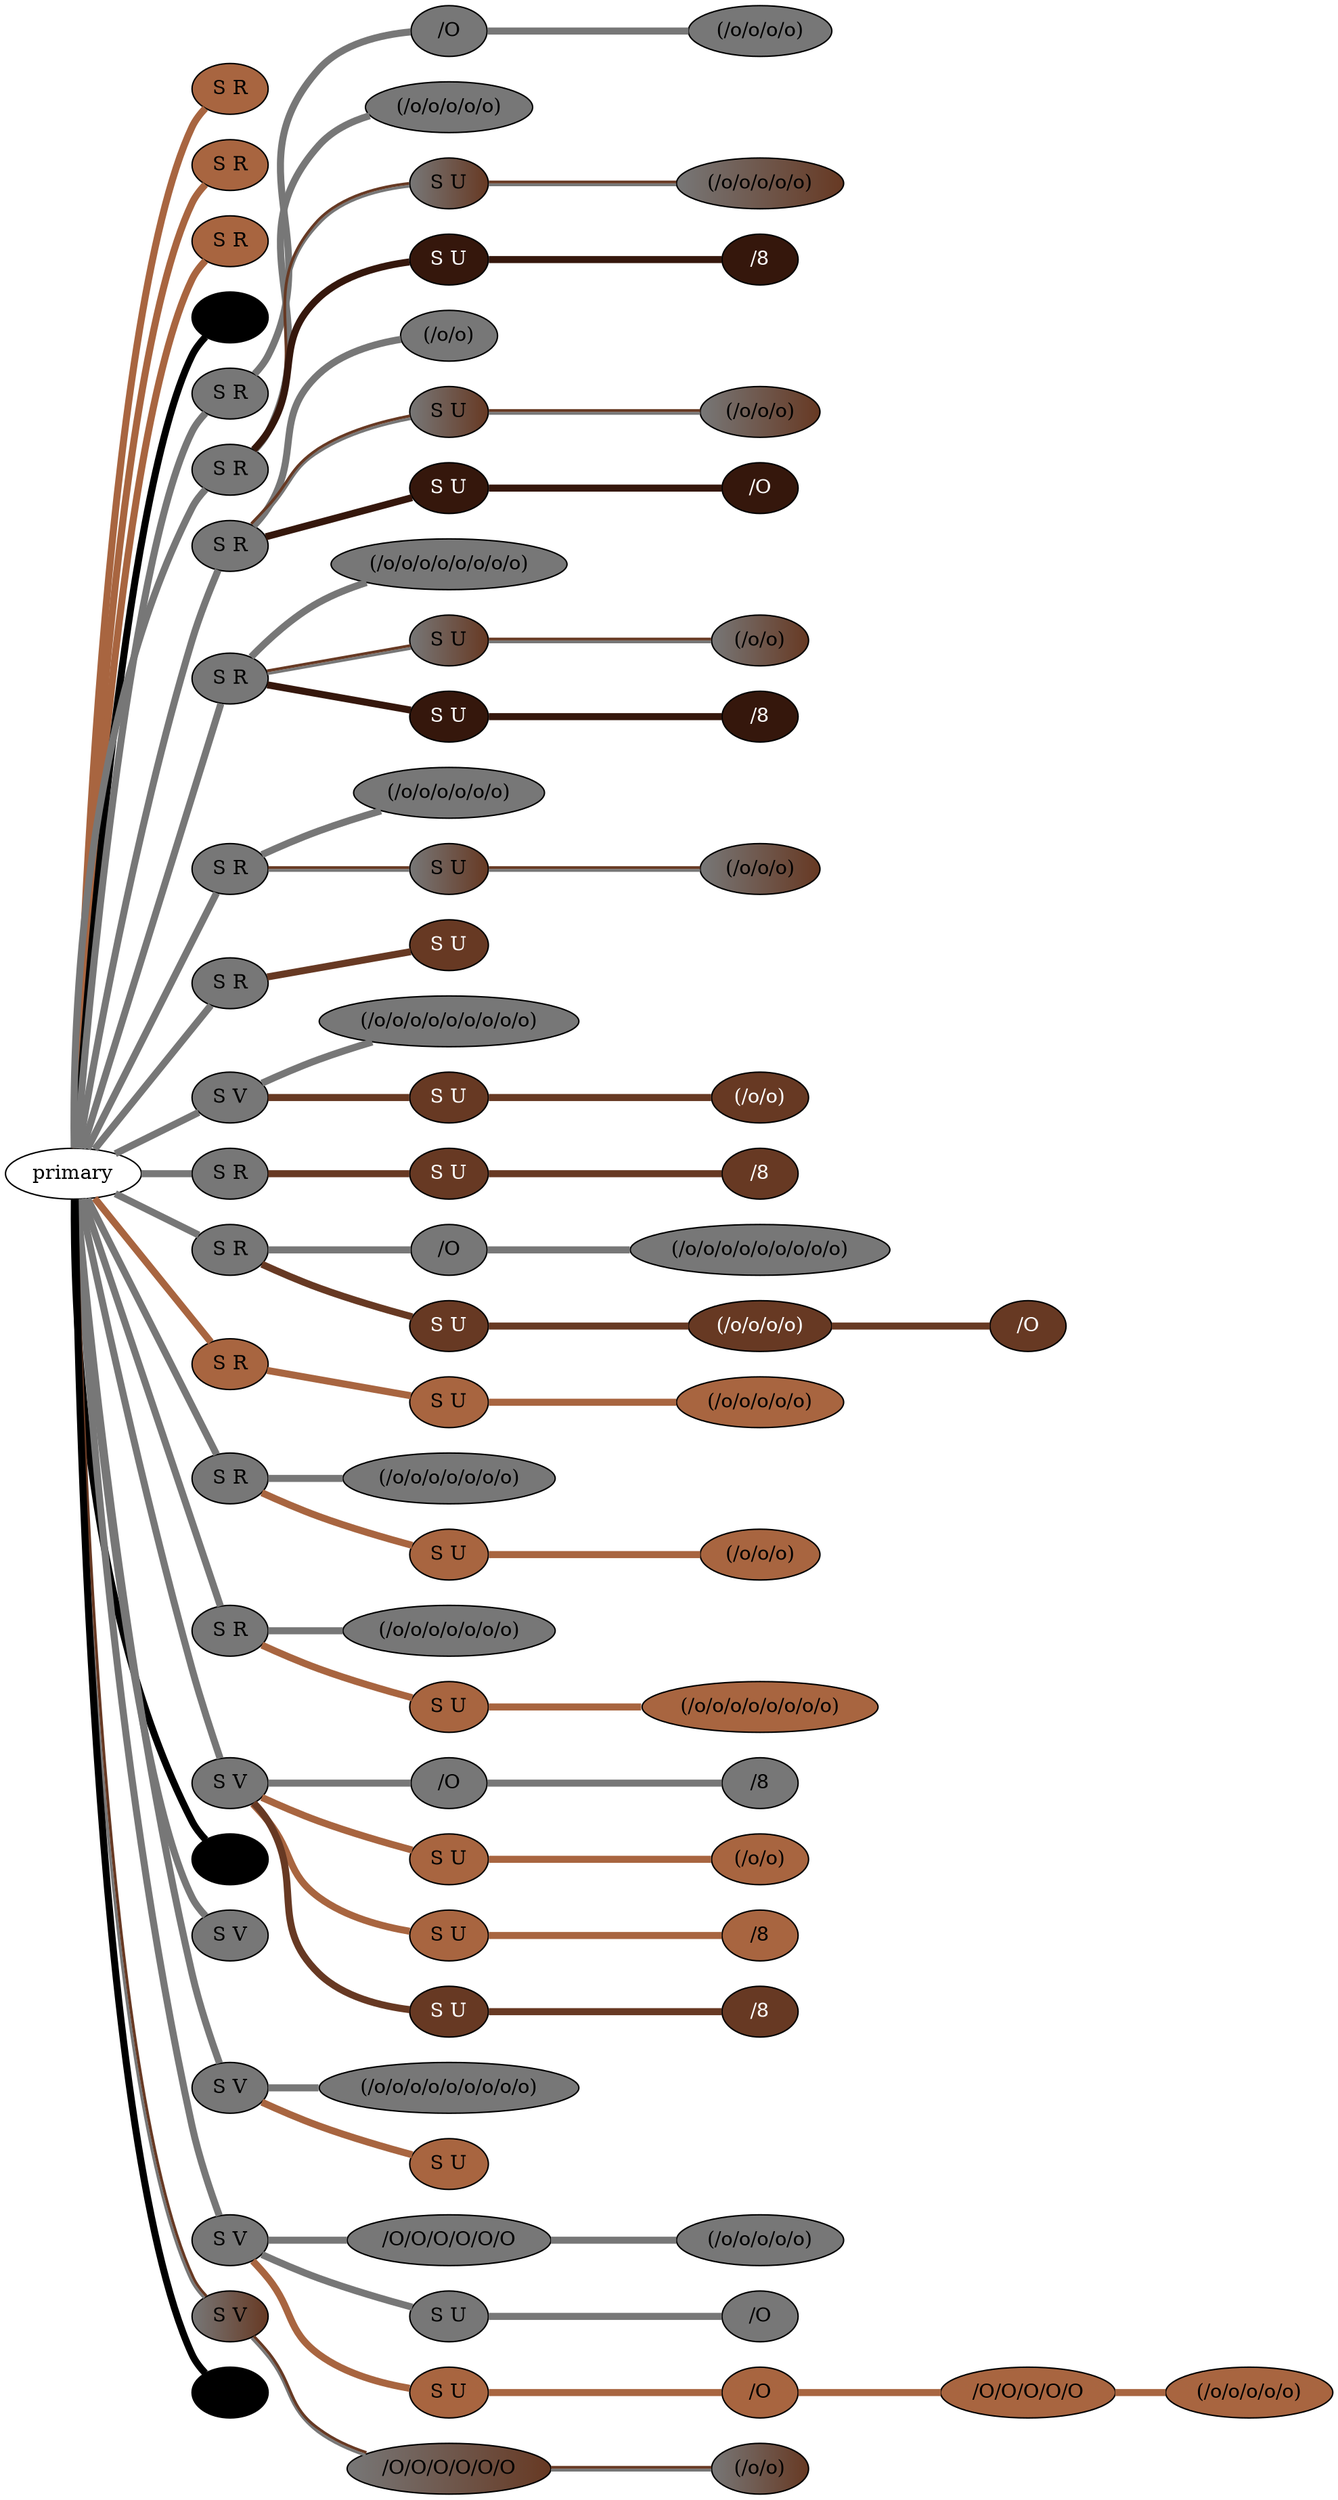 graph {
 graph [rankdir=LR]
"1" [qtype="pendant_node", pendant_colors="#A86540", pendant_ply="S", pendant_attach="R", pendant_length="0.5", label="S R", style=filled, fillcolor="#A86540", fontcolor="#000000"]
"primary" -- "1" [qtype="pendant_link",penwidth=5,color="#A86540"]
"2" [qtype="pendant_node", pendant_colors="#A86540", pendant_ply="S", pendant_attach="R", pendant_length="1.0", label="S R", style=filled, fillcolor="#A86540", fontcolor="#000000"]
"primary" -- "2" [qtype="pendant_link",penwidth=5,color="#A86540"]
"3" [qtype="pendant_node", pendant_colors="#A86540", pendant_ply="S", pendant_attach="R", pendant_length="3.5", label="S R", style=filled, fillcolor="#A86540", fontcolor="#000000"]
"primary" -- "3" [qtype="pendant_link",penwidth=5,color="#A86540"]
"K1" [qtype="pendant_node", pendant_colors="#000000", pendant_ply="", pendant_attach="", pendant_length="", label=" ", style=filled, fillcolor="#000000", fontcolor="#ffffff"]
"primary" -- "K1" [qtype="pendant_link",penwidth=5,color="#000000"]
"4" [qtype="pendant_node", pendant_colors="#777777", pendant_ply="S", pendant_attach="R", pendant_length="46.0", label="S R", style=filled, fillcolor="#777777", fontcolor="#000000"]
"primary" -- "4" [qtype="pendant_link",penwidth=5,color="#777777"]
"4:0" [qtype="knot_node", knot_value="1", knot_type="S", knot_position="7.5", knot_spin="S", label="/O", style=filled, fillcolor="#777777" , fontcolor="#000000"]
"4" -- "4:0" [qtype="knot_link",penwidth=5,color="#777777"]
"4:1" [qtype="knot_node", knot_value="4", knot_type="L", knot_position="14.0", knot_spin="S", label="(/o/o/o/o)", style=filled, fillcolor="#777777" , fontcolor="#000000"]
"4:0" -- "4:1" [qtype="knot_link",penwidth=5,color="#777777"]
"5" [qtype="pendant_node", pendant_colors="#777777", pendant_ply="S", pendant_attach="R", pendant_length="29.5", label="S R", style=filled, fillcolor="#777777", fontcolor="#000000"]
"primary" -- "5" [qtype="pendant_link",penwidth=5,color="#777777"]
"5:0" [qtype="knot_node", knot_value="5", knot_type="L", knot_position="14.5", knot_spin="S", label="(/o/o/o/o/o)", style=filled, fillcolor="#777777" , fontcolor="#000000"]
"5" -- "5:0" [qtype="knot_link",penwidth=5,color="#777777"]
"5s1" [qtype="pendant_node", pendant_colors="#777777:#673923", pendant_ply="S", pendant_attach="U", pendant_length="31.0", label="S U", style=filled, fillcolor="#777777:#673923", fontcolor="#000000"]
"5" -- "5s1" [qtype="pendant_link",penwidth=2,color="#777777:#673923"]
"5s1:0" [qtype="knot_node", knot_value="5", knot_type="L", knot_position="13.5", knot_spin="S", label="(/o/o/o/o/o)", style=filled, fillcolor="#777777:#673923" , fontcolor="#000000"]
"5s1" -- "5s1:0" [qtype="knot_link",penwidth=2,color="#777777:#673923"]
"5s2" [qtype="pendant_node", pendant_colors="#35170C", pendant_ply="S", pendant_attach="U", pendant_length="9.5", label="S U", style=filled, fillcolor="#35170C", fontcolor="#ffffff"]
"5" -- "5s2" [qtype="pendant_link",penwidth=5,color="#35170C"]
"5s2:0" [qtype="knot_node", knot_value="1", knot_type="E", knot_position="5.0", knot_spin="S", label="/8", style=filled, fillcolor="#35170C" , fontcolor="#ffffff"]
"5s2" -- "5s2:0" [qtype="knot_link",penwidth=5,color="#35170C"]
"6" [qtype="pendant_node", pendant_colors="#777777", pendant_ply="S", pendant_attach="R", pendant_length="29.5", label="S R", style=filled, fillcolor="#777777", fontcolor="#000000"]
"primary" -- "6" [qtype="pendant_link",penwidth=5,color="#777777"]
"6:0" [qtype="knot_node", knot_value="2", knot_type="L", knot_position="15.5", knot_spin="S", label="(/o/o)", style=filled, fillcolor="#777777" , fontcolor="#000000"]
"6" -- "6:0" [qtype="knot_link",penwidth=5,color="#777777"]
"6s1" [qtype="pendant_node", pendant_colors="#777777:#673923", pendant_ply="S", pendant_attach="U", pendant_length="26.0", label="S U", style=filled, fillcolor="#777777:#673923", fontcolor="#000000"]
"6" -- "6s1" [qtype="pendant_link",penwidth=2,color="#777777:#673923"]
"6s1:0" [qtype="knot_node", knot_value="3", knot_type="L", knot_position="14.0", knot_spin="S", label="(/o/o/o)", style=filled, fillcolor="#777777:#673923" , fontcolor="#000000"]
"6s1" -- "6s1:0" [qtype="knot_link",penwidth=2,color="#777777:#673923"]
"6s2" [qtype="pendant_node", pendant_colors="#35170C", pendant_ply="S", pendant_attach="U", pendant_length="19.0", label="S U", style=filled, fillcolor="#35170C", fontcolor="#ffffff"]
"6" -- "6s2" [qtype="pendant_link",penwidth=5,color="#35170C"]
"6s2:0" [qtype="knot_node", knot_value="1", knot_type="S", knot_position="14.5", knot_spin="S", label="/O", style=filled, fillcolor="#35170C" , fontcolor="#ffffff"]
"6s2" -- "6s2:0" [qtype="knot_link",penwidth=5,color="#35170C"]
"7" [qtype="pendant_node", pendant_colors="#777777", pendant_ply="S", pendant_attach="R", pendant_length="24.0", label="S R", style=filled, fillcolor="#777777", fontcolor="#000000"]
"primary" -- "7" [qtype="pendant_link",penwidth=5,color="#777777"]
"7:0" [qtype="knot_node", knot_value="8", knot_type="L", knot_position="14.5", knot_spin="S", label="(/o/o/o/o/o/o/o/o)", style=filled, fillcolor="#777777" , fontcolor="#000000"]
"7" -- "7:0" [qtype="knot_link",penwidth=5,color="#777777"]
"7s1" [qtype="pendant_node", pendant_colors="#777777:#673923", pendant_ply="S", pendant_attach="U", pendant_length="32.5", label="S U", style=filled, fillcolor="#777777:#673923", fontcolor="#000000"]
"7" -- "7s1" [qtype="pendant_link",penwidth=2,color="#777777:#673923"]
"7s1:0" [qtype="knot_node", knot_value="2", knot_type="L", knot_position="13.5", knot_spin="S", label="(/o/o)", style=filled, fillcolor="#777777:#673923" , fontcolor="#000000"]
"7s1" -- "7s1:0" [qtype="knot_link",penwidth=2,color="#777777:#673923"]
"7s2" [qtype="pendant_node", pendant_colors="#35170C", pendant_ply="S", pendant_attach="U", pendant_length="14.0", label="S U", style=filled, fillcolor="#35170C", fontcolor="#ffffff"]
"7" -- "7s2" [qtype="pendant_link",penwidth=5,color="#35170C"]
"7s2:0" [qtype="knot_node", knot_value="1", knot_type="E", knot_position="10.0", knot_spin="S", label="/8", style=filled, fillcolor="#35170C" , fontcolor="#ffffff"]
"7s2" -- "7s2:0" [qtype="knot_link",penwidth=5,color="#35170C"]
"8" [qtype="pendant_node", pendant_colors="#777777", pendant_ply="S", pendant_attach="R", pendant_length="31.5", label="S R", style=filled, fillcolor="#777777", fontcolor="#000000"]
"primary" -- "8" [qtype="pendant_link",penwidth=5,color="#777777"]
"8:0" [qtype="knot_node", knot_value="6", knot_type="L", knot_position="14.0", knot_spin="S", label="(/o/o/o/o/o/o)", style=filled, fillcolor="#777777" , fontcolor="#000000"]
"8" -- "8:0" [qtype="knot_link",penwidth=5,color="#777777"]
"8s1" [qtype="pendant_node", pendant_colors="#777777:#673923", pendant_ply="S", pendant_attach="U", pendant_length="22.0", label="S U", style=filled, fillcolor="#777777:#673923", fontcolor="#000000"]
"8" -- "8s1" [qtype="pendant_link",penwidth=2,color="#777777:#673923"]
"8s1:0" [qtype="knot_node", knot_value="3", knot_type="L", knot_position="13.0", knot_spin="S", label="(/o/o/o)", style=filled, fillcolor="#777777:#673923" , fontcolor="#000000"]
"8s1" -- "8s1:0" [qtype="knot_link",penwidth=2,color="#777777:#673923"]
"9" [qtype="pendant_node", pendant_colors="#777777", pendant_ply="S", pendant_attach="R", pendant_length="3.5", label="S R", style=filled, fillcolor="#777777", fontcolor="#000000"]
"primary" -- "9" [qtype="pendant_link",penwidth=5,color="#777777"]
"9s1" [qtype="pendant_node", pendant_colors="#673923", pendant_ply="S", pendant_attach="U", pendant_length="4.0", label="S U", style=filled, fillcolor="#673923", fontcolor="#ffffff"]
"9" -- "9s1" [qtype="pendant_link",penwidth=5,color="#673923"]
"10" [qtype="pendant_node", pendant_colors="#777777", pendant_ply="S", pendant_attach="V", pendant_length="35.0", label="S V", style=filled, fillcolor="#777777", fontcolor="#000000"]
"primary" -- "10" [qtype="pendant_link",penwidth=5,color="#777777"]
"10:0" [qtype="knot_node", knot_value="9", knot_type="L", knot_position="14.0", knot_spin="S", label="(/o/o/o/o/o/o/o/o/o)", style=filled, fillcolor="#777777" , fontcolor="#000000"]
"10" -- "10:0" [qtype="knot_link",penwidth=5,color="#777777"]
"10s1" [qtype="pendant_node", pendant_colors="#673923", pendant_ply="S", pendant_attach="U", pendant_length="27.0", label="S U", style=filled, fillcolor="#673923", fontcolor="#ffffff"]
"10" -- "10s1" [qtype="pendant_link",penwidth=5,color="#673923"]
"10s1:0" [qtype="knot_node", knot_value="2", knot_type="L", knot_position="13.0", knot_spin="S", label="(/o/o)", style=filled, fillcolor="#673923" , fontcolor="#ffffff"]
"10s1" -- "10s1:0" [qtype="knot_link",penwidth=5,color="#673923"]
"11" [qtype="pendant_node", pendant_colors="#777777", pendant_ply="S", pendant_attach="R", pendant_length="0.5", label="S R", style=filled, fillcolor="#777777", fontcolor="#000000"]
"primary" -- "11" [qtype="pendant_link",penwidth=5,color="#777777"]
"11s1" [qtype="pendant_node", pendant_colors="#673923", pendant_ply="S", pendant_attach="U", pendant_length="25.5", label="S U", style=filled, fillcolor="#673923", fontcolor="#ffffff"]
"11" -- "11s1" [qtype="pendant_link",penwidth=5,color="#673923"]
"11s1:0" [qtype="knot_node", knot_value="1", knot_type="E", knot_position="14.5", knot_spin="S", label="/8", style=filled, fillcolor="#673923" , fontcolor="#ffffff"]
"11s1" -- "11s1:0" [qtype="knot_link",penwidth=5,color="#673923"]
"12" [qtype="pendant_node", pendant_colors="#777777", pendant_ply="S", pendant_attach="R", pendant_length="30.0", label="S R", style=filled, fillcolor="#777777", fontcolor="#000000"]
"primary" -- "12" [qtype="pendant_link",penwidth=5,color="#777777"]
"12:0" [qtype="knot_node", knot_value="1", knot_type="S", knot_position="8.0", knot_spin="S", label="/O", style=filled, fillcolor="#777777" , fontcolor="#000000"]
"12" -- "12:0" [qtype="knot_link",penwidth=5,color="#777777"]
"12:1" [qtype="knot_node", knot_value="9", knot_type="L", knot_position="14.5", knot_spin="S", label="(/o/o/o/o/o/o/o/o/o)", style=filled, fillcolor="#777777" , fontcolor="#000000"]
"12:0" -- "12:1" [qtype="knot_link",penwidth=5,color="#777777"]
"12s1" [qtype="pendant_node", pendant_colors="#673923", pendant_ply="S", pendant_attach="U", pendant_length="22.5", label="S U", style=filled, fillcolor="#673923", fontcolor="#ffffff"]
"12" -- "12s1" [qtype="pendant_link",penwidth=5,color="#673923"]
"12s1:0" [qtype="knot_node", knot_value="4", knot_type="L", knot_position="14.0", knot_spin="S", label="(/o/o/o/o)", style=filled, fillcolor="#673923" , fontcolor="#ffffff"]
"12s1" -- "12s1:0" [qtype="knot_link",penwidth=5,color="#673923"]
"12s1:1" [qtype="knot_node", knot_value="1", knot_type="S", knot_position="19.0", knot_spin="S", label="/O", style=filled, fillcolor="#673923" , fontcolor="#ffffff"]
"12s1:0" -- "12s1:1" [qtype="knot_link",penwidth=5,color="#673923"]
"13" [qtype="pendant_node", pendant_colors="#A86540", pendant_ply="S", pendant_attach="R", pendant_length="33.5", label="S R", style=filled, fillcolor="#A86540", fontcolor="#000000"]
"primary" -- "13" [qtype="pendant_link",penwidth=5,color="#A86540"]
"13s1" [qtype="pendant_node", pendant_colors="#A86540", pendant_ply="S", pendant_attach="U", pendant_length="24.5", label="S U", style=filled, fillcolor="#A86540", fontcolor="#000000"]
"13" -- "13s1" [qtype="pendant_link",penwidth=5,color="#A86540"]
"13s1:0" [qtype="knot_node", knot_value="5", knot_type="L", knot_position="14.0", knot_spin="S", label="(/o/o/o/o/o)", style=filled, fillcolor="#A86540" , fontcolor="#000000"]
"13s1" -- "13s1:0" [qtype="knot_link",penwidth=5,color="#A86540"]
"14" [qtype="pendant_node", pendant_colors="#777777", pendant_ply="S", pendant_attach="R", pendant_length="47.0", label="S R", style=filled, fillcolor="#777777", fontcolor="#000000"]
"primary" -- "14" [qtype="pendant_link",penwidth=5,color="#777777"]
"14:0" [qtype="knot_node", knot_value="7", knot_type="L", knot_position="16.0", knot_spin="S", label="(/o/o/o/o/o/o/o)", style=filled, fillcolor="#777777" , fontcolor="#000000"]
"14" -- "14:0" [qtype="knot_link",penwidth=5,color="#777777"]
"14s1" [qtype="pendant_node", pendant_colors="#A86540", pendant_ply="S", pendant_attach="U", pendant_length="29.0", label="S U", style=filled, fillcolor="#A86540", fontcolor="#000000"]
"14" -- "14s1" [qtype="pendant_link",penwidth=5,color="#A86540"]
"14s1:0" [qtype="knot_node", knot_value="3", knot_type="L", knot_position="17.5", knot_spin="S", label="(/o/o/o)", style=filled, fillcolor="#A86540" , fontcolor="#000000"]
"14s1" -- "14s1:0" [qtype="knot_link",penwidth=5,color="#A86540"]
"15" [qtype="pendant_node", pendant_colors="#777777", pendant_ply="S", pendant_attach="R", pendant_length="26.5", label="S R", style=filled, fillcolor="#777777", fontcolor="#000000"]
"primary" -- "15" [qtype="pendant_link",penwidth=5,color="#777777"]
"15:0" [qtype="knot_node", knot_value="7", knot_type="L", knot_position="17.0", knot_spin="S", label="(/o/o/o/o/o/o/o)", style=filled, fillcolor="#777777" , fontcolor="#000000"]
"15" -- "15:0" [qtype="knot_link",penwidth=5,color="#777777"]
"15s1" [qtype="pendant_node", pendant_colors="#A86540", pendant_ply="S", pendant_attach="U", pendant_length="28.5", label="S U", style=filled, fillcolor="#A86540", fontcolor="#000000"]
"15" -- "15s1" [qtype="pendant_link",penwidth=5,color="#A86540"]
"15s1:0" [qtype="knot_node", knot_value="8", knot_type="L", knot_position="15.5", knot_spin="S", label="(/o/o/o/o/o/o/o/o)", style=filled, fillcolor="#A86540" , fontcolor="#000000"]
"15s1" -- "15s1:0" [qtype="knot_link",penwidth=5,color="#A86540"]
"16" [qtype="pendant_node", pendant_colors="#777777", pendant_ply="S", pendant_attach="V", pendant_length="46.5", label="S V", style=filled, fillcolor="#777777", fontcolor="#000000"]
"primary" -- "16" [qtype="pendant_link",penwidth=5,color="#777777"]
"16:0" [qtype="knot_node", knot_value="1", knot_type="S", knot_position="9.0", knot_spin="S", label="/O", style=filled, fillcolor="#777777" , fontcolor="#000000"]
"16" -- "16:0" [qtype="knot_link",penwidth=5,color="#777777"]
"16:1" [qtype="knot_node", knot_value="1", knot_type="E", knot_position="13.0", knot_spin="S", label="/8", style=filled, fillcolor="#777777" , fontcolor="#000000"]
"16:0" -- "16:1" [qtype="knot_link",penwidth=5,color="#777777"]
"16s1" [qtype="pendant_node", pendant_colors="#A86540", pendant_ply="S", pendant_attach="U", pendant_length="26.0", label="S U", style=filled, fillcolor="#A86540", fontcolor="#000000"]
"16" -- "16s1" [qtype="pendant_link",penwidth=5,color="#A86540"]
"16s1:0" [qtype="knot_node", knot_value="2", knot_type="L", knot_position="16.0", knot_spin="S", label="(/o/o)", style=filled, fillcolor="#A86540" , fontcolor="#000000"]
"16s1" -- "16s1:0" [qtype="knot_link",penwidth=5,color="#A86540"]
"16s2" [qtype="pendant_node", pendant_colors="#A86540", pendant_ply="S", pendant_attach="U", pendant_length="33.0", label="S U", style=filled, fillcolor="#A86540", fontcolor="#000000"]
"16" -- "16s2" [qtype="pendant_link",penwidth=5,color="#A86540"]
"16s2:0" [qtype="knot_node", knot_value="1", knot_type="E", knot_position="16.0", knot_spin="S", label="/8", style=filled, fillcolor="#A86540" , fontcolor="#000000"]
"16s2" -- "16s2:0" [qtype="knot_link",penwidth=5,color="#A86540"]
"16s3" [qtype="pendant_node", pendant_colors="#673923", pendant_ply="S", pendant_attach="U", pendant_length="33.0", label="S U", style=filled, fillcolor="#673923", fontcolor="#ffffff"]
"16" -- "16s3" [qtype="pendant_link",penwidth=5,color="#673923"]
"16s3:0" [qtype="knot_node", knot_value="1", knot_type="E", knot_position="15.5", knot_spin="S", label="/8", style=filled, fillcolor="#673923" , fontcolor="#ffffff"]
"16s3" -- "16s3:0" [qtype="knot_link",penwidth=5,color="#673923"]
"K2" [qtype="pendant_node", pendant_colors="#000000", pendant_ply="", pendant_attach="", pendant_length="", label=" ", style=filled, fillcolor="#000000", fontcolor="#ffffff"]
"primary" -- "K2" [qtype="pendant_link",penwidth=5,color="#000000"]
"17" [qtype="pendant_node", pendant_colors="#777777", pendant_ply="S", pendant_attach="V", pendant_length="45.0", label="S V", style=filled, fillcolor="#777777", fontcolor="#000000"]
"primary" -- "17" [qtype="pendant_link",penwidth=5,color="#777777"]
"18" [qtype="pendant_node", pendant_colors="#777777", pendant_ply="S", pendant_attach="V", pendant_length="38.0", label="S V", style=filled, fillcolor="#777777", fontcolor="#000000"]
"primary" -- "18" [qtype="pendant_link",penwidth=5,color="#777777"]
"18:0" [qtype="knot_node", knot_value="9", knot_type="L", knot_position="14.5", knot_spin="S", label="(/o/o/o/o/o/o/o/o/o)", style=filled, fillcolor="#777777" , fontcolor="#000000"]
"18" -- "18:0" [qtype="knot_link",penwidth=5,color="#777777"]
"18s1" [qtype="pendant_node", pendant_colors="#A86540", pendant_ply="S", pendant_attach="U", pendant_length="13.5", label="S U", style=filled, fillcolor="#A86540", fontcolor="#000000"]
"18" -- "18s1" [qtype="pendant_link",penwidth=5,color="#A86540"]
"19" [qtype="pendant_node", pendant_colors="#777777", pendant_ply="S", pendant_attach="V", pendant_length="26.5", label="S V", style=filled, fillcolor="#777777", fontcolor="#000000"]
"primary" -- "19" [qtype="pendant_link",penwidth=5,color="#777777"]
"19:0" [qtype="knot_node", knot_value="6", knot_type="S", knot_position="9.0", knot_spin="S", label="/O/O/O/O/O/O", style=filled, fillcolor="#777777" , fontcolor="#000000"]
"19" -- "19:0" [qtype="knot_link",penwidth=5,color="#777777"]
"19:1" [qtype="knot_node", knot_value="5", knot_type="L", knot_position="16.0", knot_spin="S", label="(/o/o/o/o/o)", style=filled, fillcolor="#777777" , fontcolor="#000000"]
"19:0" -- "19:1" [qtype="knot_link",penwidth=5,color="#777777"]
"19s1" [qtype="pendant_node", pendant_colors="#777777", pendant_ply="S", pendant_attach="U", pendant_length="15.5", label="S U", style=filled, fillcolor="#777777", fontcolor="#000000"]
"19" -- "19s1" [qtype="pendant_link",penwidth=5,color="#777777"]
"19s1:0" [qtype="knot_node", knot_value="1", knot_type="S", knot_position="12.5", knot_spin="S", label="/O", style=filled, fillcolor="#777777" , fontcolor="#000000"]
"19s1" -- "19s1:0" [qtype="knot_link",penwidth=5,color="#777777"]
"19s2" [qtype="pendant_node", pendant_colors="#A86540", pendant_ply="S", pendant_attach="U", pendant_length="35.0", label="S U", style=filled, fillcolor="#A86540", fontcolor="#000000"]
"19" -- "19s2" [qtype="pendant_link",penwidth=5,color="#A86540"]
"19s2:0" [qtype="knot_node", knot_value="1", knot_type="S", knot_position="9.5", knot_spin="S", label="/O", style=filled, fillcolor="#A86540" , fontcolor="#000000"]
"19s2" -- "19s2:0" [qtype="knot_link",penwidth=5,color="#A86540"]
"19s2:1" [qtype="knot_node", knot_value="5", knot_type="S", knot_position="14.5", knot_spin="S", label="/O/O/O/O/O", style=filled, fillcolor="#A86540" , fontcolor="#000000"]
"19s2:0" -- "19s2:1" [qtype="knot_link",penwidth=5,color="#A86540"]
"19s2:2" [qtype="knot_node", knot_value="5", knot_type="L", knot_position="23.5", knot_spin="S", label="(/o/o/o/o/o)", style=filled, fillcolor="#A86540" , fontcolor="#000000"]
"19s2:1" -- "19s2:2" [qtype="knot_link",penwidth=5,color="#A86540"]
"20" [qtype="pendant_node", pendant_colors="#777777:#673923", pendant_ply="S", pendant_attach="V", pendant_length="30.0", label="S V", style=filled, fillcolor="#777777:#673923", fontcolor="#000000"]
"primary" -- "20" [qtype="pendant_link",penwidth=2,color="#777777:#673923"]
"20:0" [qtype="knot_node", knot_value="6", knot_type="S", knot_position="9.5", knot_spin="S", label="/O/O/O/O/O/O", style=filled, fillcolor="#777777:#673923" , fontcolor="#000000"]
"20" -- "20:0" [qtype="knot_link",penwidth=2,color="#777777:#673923"]
"20:1" [qtype="knot_node", knot_value="2", knot_type="L", knot_position="15.5", knot_spin="S", label="(/o/o)", style=filled, fillcolor="#777777:#673923" , fontcolor="#000000"]
"20:0" -- "20:1" [qtype="knot_link",penwidth=2,color="#777777:#673923"]
"K3" [qtype="pendant_node", pendant_colors="#000000", pendant_ply="", pendant_attach="", pendant_length="", label=" ", style=filled, fillcolor="#000000", fontcolor="#ffffff"]
"primary" -- "K3" [qtype="pendant_link",penwidth=5,color="#000000"]
}
